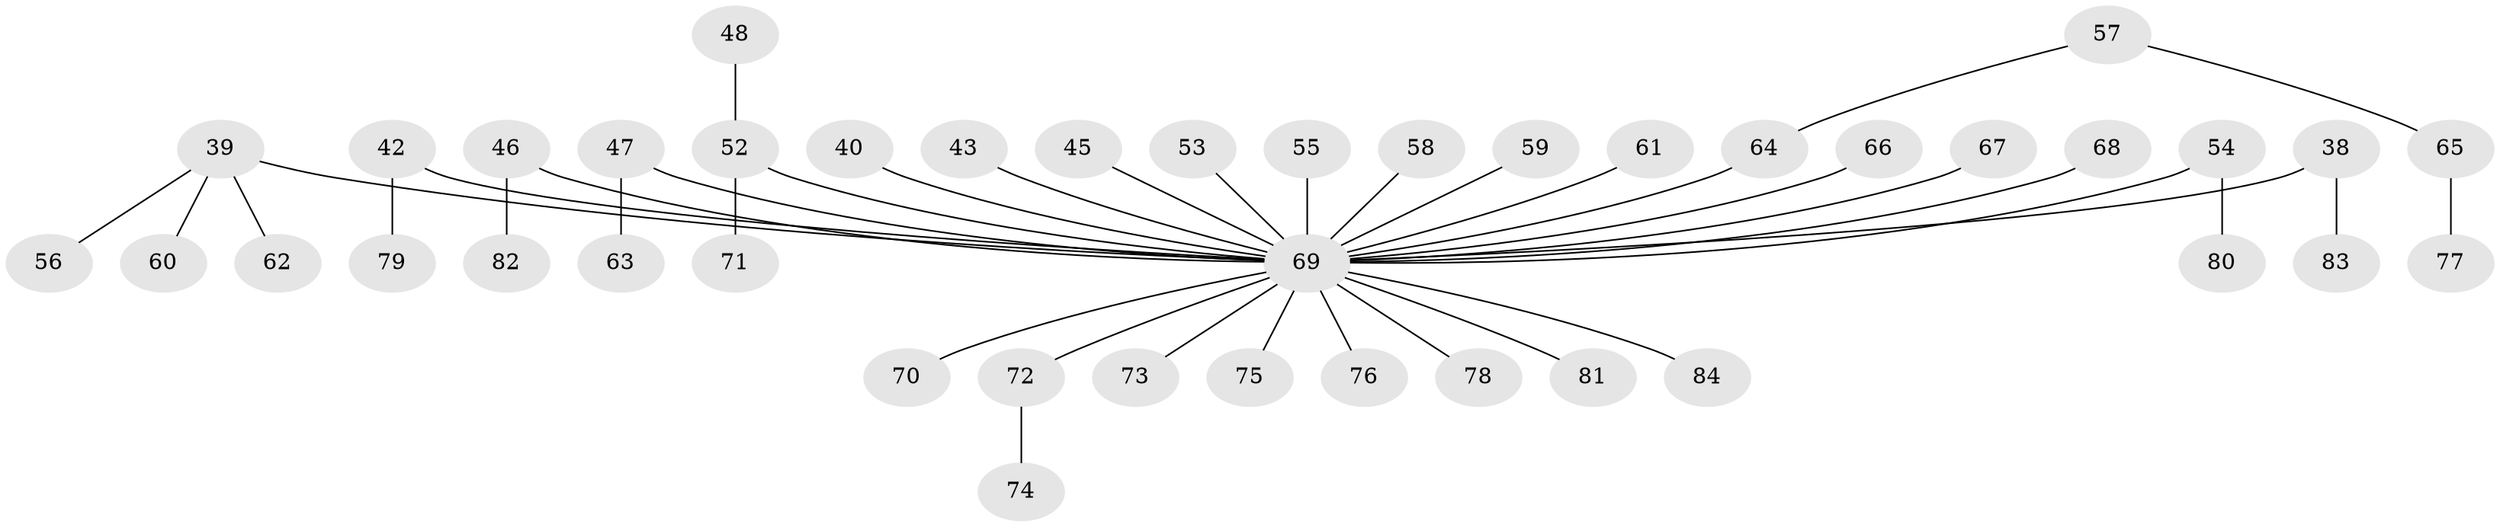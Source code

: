 // original degree distribution, {3: 0.13095238095238096, 5: 0.023809523809523808, 6: 0.03571428571428571, 1: 0.5119047619047619, 4: 0.07142857142857142, 2: 0.2261904761904762}
// Generated by graph-tools (version 1.1) at 2025/52/03/09/25 04:52:48]
// undirected, 42 vertices, 41 edges
graph export_dot {
graph [start="1"]
  node [color=gray90,style=filled];
  38;
  39;
  40;
  42;
  43;
  45;
  46;
  47;
  48;
  52 [super="+28+29+35"];
  53;
  54;
  55;
  56;
  57;
  58;
  59;
  60;
  61;
  62;
  63;
  64 [super="+22+51"];
  65;
  66;
  67;
  68;
  69 [super="+21+44+31+50+49+36+18+24+37+41"];
  70;
  71;
  72 [super="+1+7"];
  73;
  74;
  75;
  76;
  77;
  78;
  79;
  80;
  81;
  82;
  83;
  84;
  38 -- 83;
  38 -- 69;
  39 -- 56;
  39 -- 60;
  39 -- 62;
  39 -- 69;
  40 -- 69;
  42 -- 79;
  42 -- 69;
  43 -- 69;
  45 -- 69;
  46 -- 82;
  46 -- 69;
  47 -- 63;
  47 -- 69;
  48 -- 52;
  52 -- 71;
  52 -- 69;
  53 -- 69;
  54 -- 80;
  54 -- 69;
  55 -- 69;
  57 -- 65;
  57 -- 64;
  58 -- 69;
  59 -- 69;
  61 -- 69;
  64 -- 69;
  65 -- 77;
  66 -- 69;
  67 -- 69;
  68 -- 69;
  69 -- 76;
  69 -- 78;
  69 -- 70;
  69 -- 72;
  69 -- 73;
  69 -- 75;
  69 -- 81;
  69 -- 84;
  72 -- 74;
}
